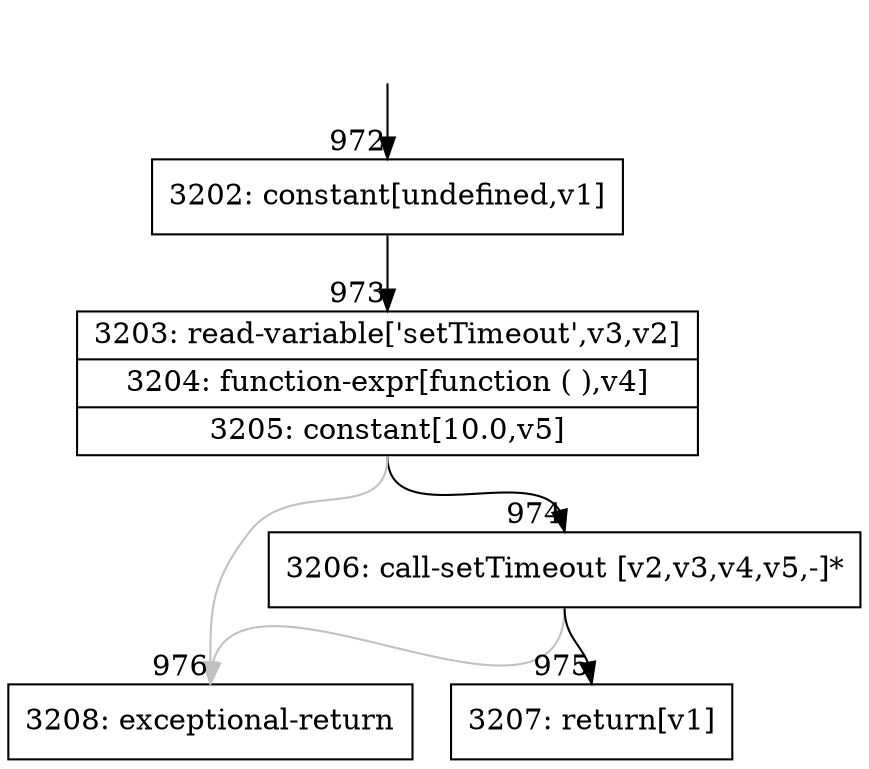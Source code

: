 digraph {
rankdir="TD"
BB_entry60[shape=none,label=""];
BB_entry60 -> BB972 [tailport=s, headport=n, headlabel="    972"]
BB972 [shape=record label="{3202: constant[undefined,v1]}" ] 
BB972 -> BB973 [tailport=s, headport=n, headlabel="      973"]
BB973 [shape=record label="{3203: read-variable['setTimeout',v3,v2]|3204: function-expr[function ( ),v4]|3205: constant[10.0,v5]}" ] 
BB973 -> BB974 [tailport=s, headport=n, headlabel="      974"]
BB973 -> BB976 [tailport=s, headport=n, color=gray, headlabel="      976"]
BB974 [shape=record label="{3206: call-setTimeout [v2,v3,v4,v5,-]*}" ] 
BB974 -> BB975 [tailport=s, headport=n, headlabel="      975"]
BB974 -> BB976 [tailport=s, headport=n, color=gray]
BB975 [shape=record label="{3207: return[v1]}" ] 
BB976 [shape=record label="{3208: exceptional-return}" ] 
//#$~ 1302
}

